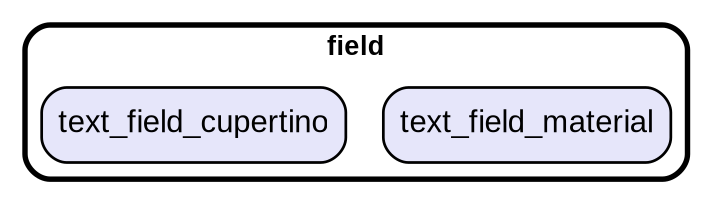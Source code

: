 digraph "" {
  graph [style=rounded fontname="Arial Black" fontsize=13 penwidth=2.6];
  node [shape=rect style="filled,rounded" fontname=Arial fontsize=15 fillcolor=Lavender penwidth=1.3];
  edge [penwidth=1.3];
  "/text_field_material.dart" [label="text_field_material"];
  "/text_field_cupertino.dart" [label="text_field_cupertino"];
  subgraph "cluster~" {
    label="field";
    "/text_field_material.dart";
    "/text_field_cupertino.dart";
  }
}
